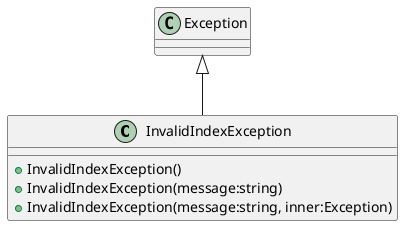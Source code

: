 @startuml
class InvalidIndexException {
    + InvalidIndexException()
    + InvalidIndexException(message:string)
    + InvalidIndexException(message:string, inner:Exception)
}
Exception <|-- InvalidIndexException
@enduml

